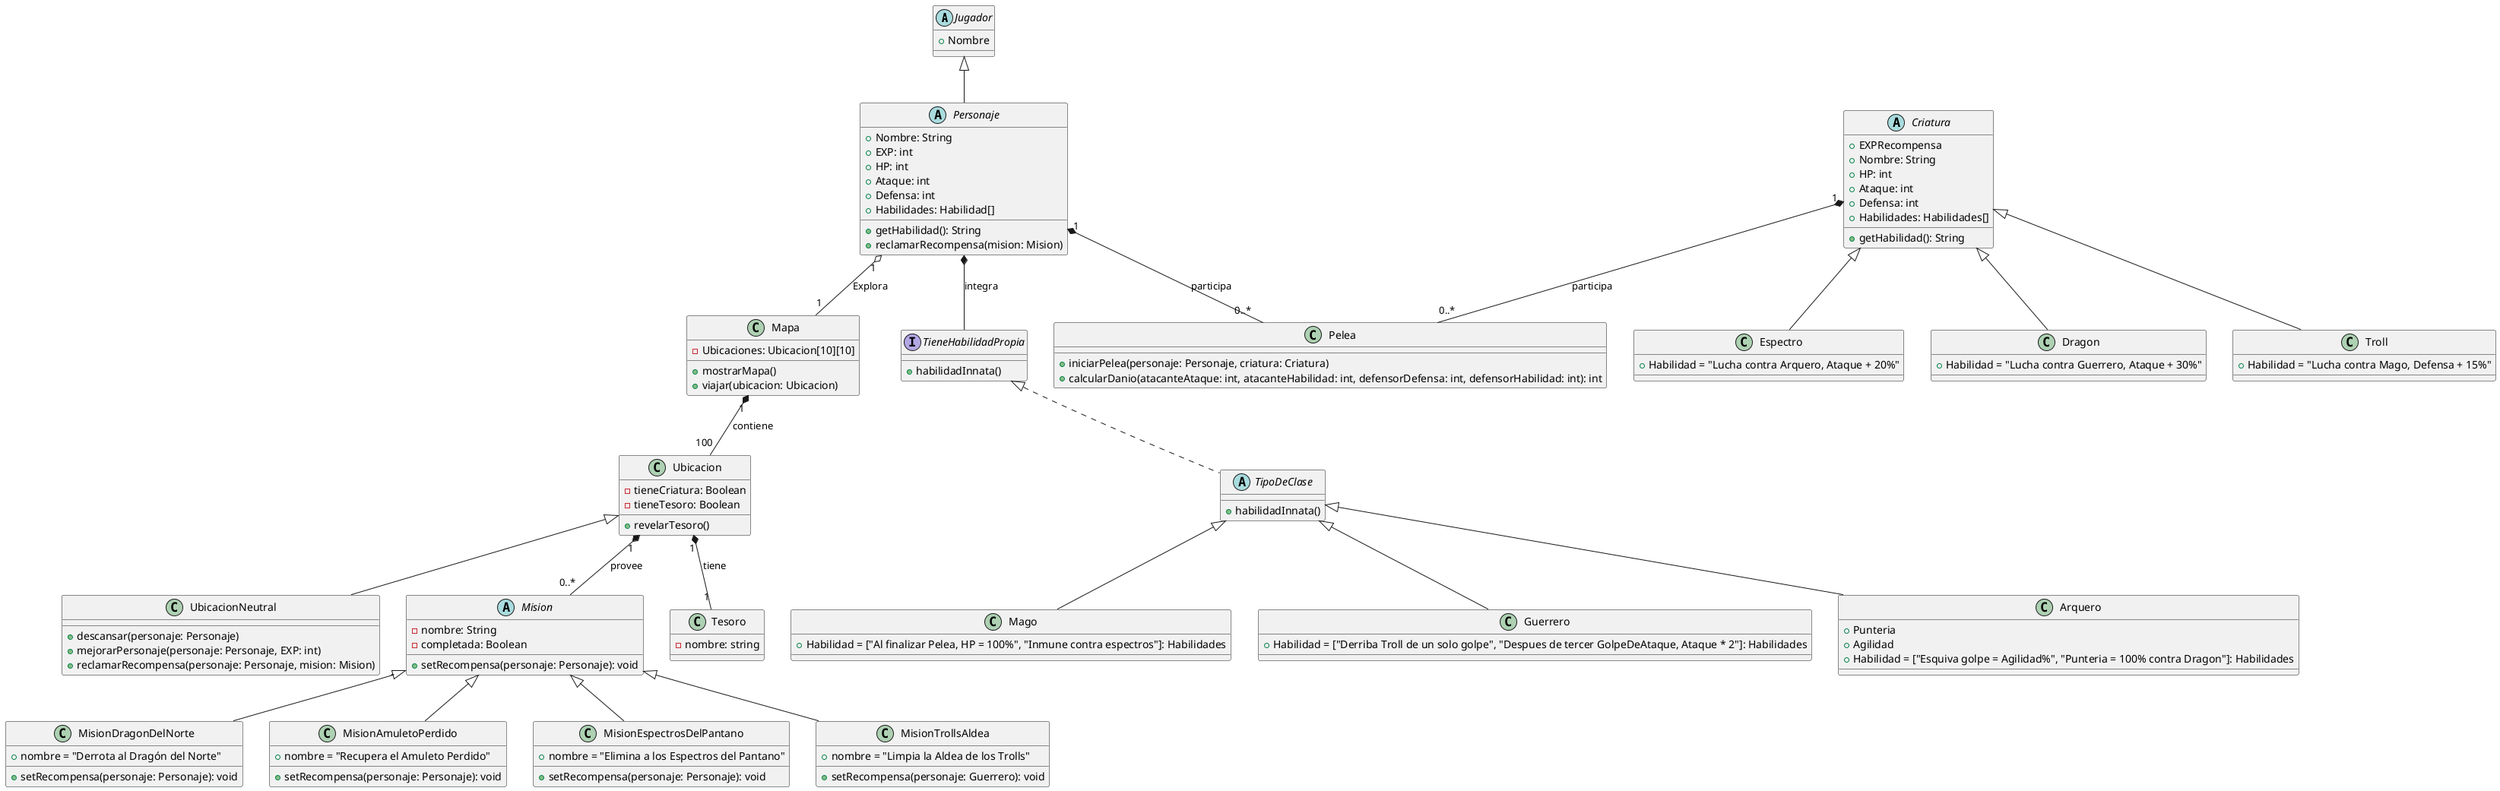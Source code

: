 @startuml

abstract class Jugador {
	+Nombre
}


abstract class Personaje extends Jugador {
	+Nombre: String
	+EXP: int
	+HP: int
	+Ataque: int
	+Defensa: int
	+Habilidades: Habilidad[]
	+getHabilidad(): String
	+reclamarRecompensa(mision: Mision)
}

abstract class TipoDeClase implements TieneHabilidadPropia{
	+habilidadInnata()
}

Interface TieneHabilidadPropia {
	+habilidadInnata()
} 

class Mago extends TipoDeClase{
	+Habilidad = ["Al finalizar Pelea, HP = 100%", "Inmune contra espectros"]: Habilidades
}
class Guerrero extends TipoDeClase{
	+Habilidad = ["Derriba Troll de un solo golpe", "Despues de tercer GolpeDeAtaque, Ataque * 2"]: Habilidades
}
class Arquero extends TipoDeClase {
	+Punteria
	+Agilidad
	+Habilidad = ["Esquiva golpe = Agilidad%", "Punteria = 100% contra Dragon"]: Habilidades
}

abstract class Criatura {
	+EXPRecompensa
	+Nombre: String
	+HP: int
	+Ataque: int
	+Defensa: int
	+Habilidades: Habilidades[]
	+getHabilidad(): String
}

class Dragon extends Criatura{
	+Habilidad = "Lucha contra Guerrero, Ataque + 30%"
}
class Troll extends Criatura{
	+Habilidad = "Lucha contra Mago, Defensa + 15%"
}
class Espectro extends Criatura{
	+Habilidad = "Lucha contra Arquero, Ataque + 20%"
}

class Pelea {
	+iniciarPelea(personaje: Personaje, criatura: Criatura)
	+calcularDanio(atacanteAtaque: int, atacanteHabilidad: int, defensorDefensa: int, defensorHabilidad: int): int
}

class Mapa{
	-Ubicaciones: Ubicacion[10][10]
	+mostrarMapa()
	+viajar(ubicacion: Ubicacion)
}

class Ubicacion{
	-tieneCriatura: Boolean
	-tieneTesoro: Boolean
	+revelarTesoro()
}

class UbicacionNeutral extends Ubicacion{
	+descansar(personaje: Personaje)
	+mejorarPersonaje(personaje: Personaje, EXP: int)
	+reclamarRecompensa(personaje: Personaje, mision: Mision)
}

abstract class Mision {
	-nombre: String
	-completada: Boolean
	+setRecompensa(personaje: Personaje): void
}

class MisionDragonDelNorte extends Mision {
	+nombre = "Derrota al Dragón del Norte"
	+setRecompensa(personaje: Personaje): void
}

class MisionAmuletoPerdido extends Mision {
	+nombre = "Recupera el Amuleto Perdido"
	+setRecompensa(personaje: Personaje): void
}

class MisionEspectrosDelPantano extends Mision {
	+nombre = "Elimina a los Espectros del Pantano"
	+setRecompensa(personaje: Personaje): void
}

class MisionTrollsAldea extends Mision {
	+nombre = "Limpia la Aldea de los Trolls"
	+setRecompensa(personaje: Guerrero): void
}


class Tesoro {
	-nombre: string
}

Personaje *-- TieneHabilidadPropia : integra

Personaje "1" o-- "1" Mapa : Explora 
Mapa "1" *-- "100" Ubicacion : contiene 
Ubicacion "1" *-- "1" Tesoro : tiene
Ubicacion "1" *-- "0..*" Mision : provee

Personaje "1" *-- "0..*" Pelea : participa
Criatura "1" *-- "0..*" Pelea : participa

@enduml
